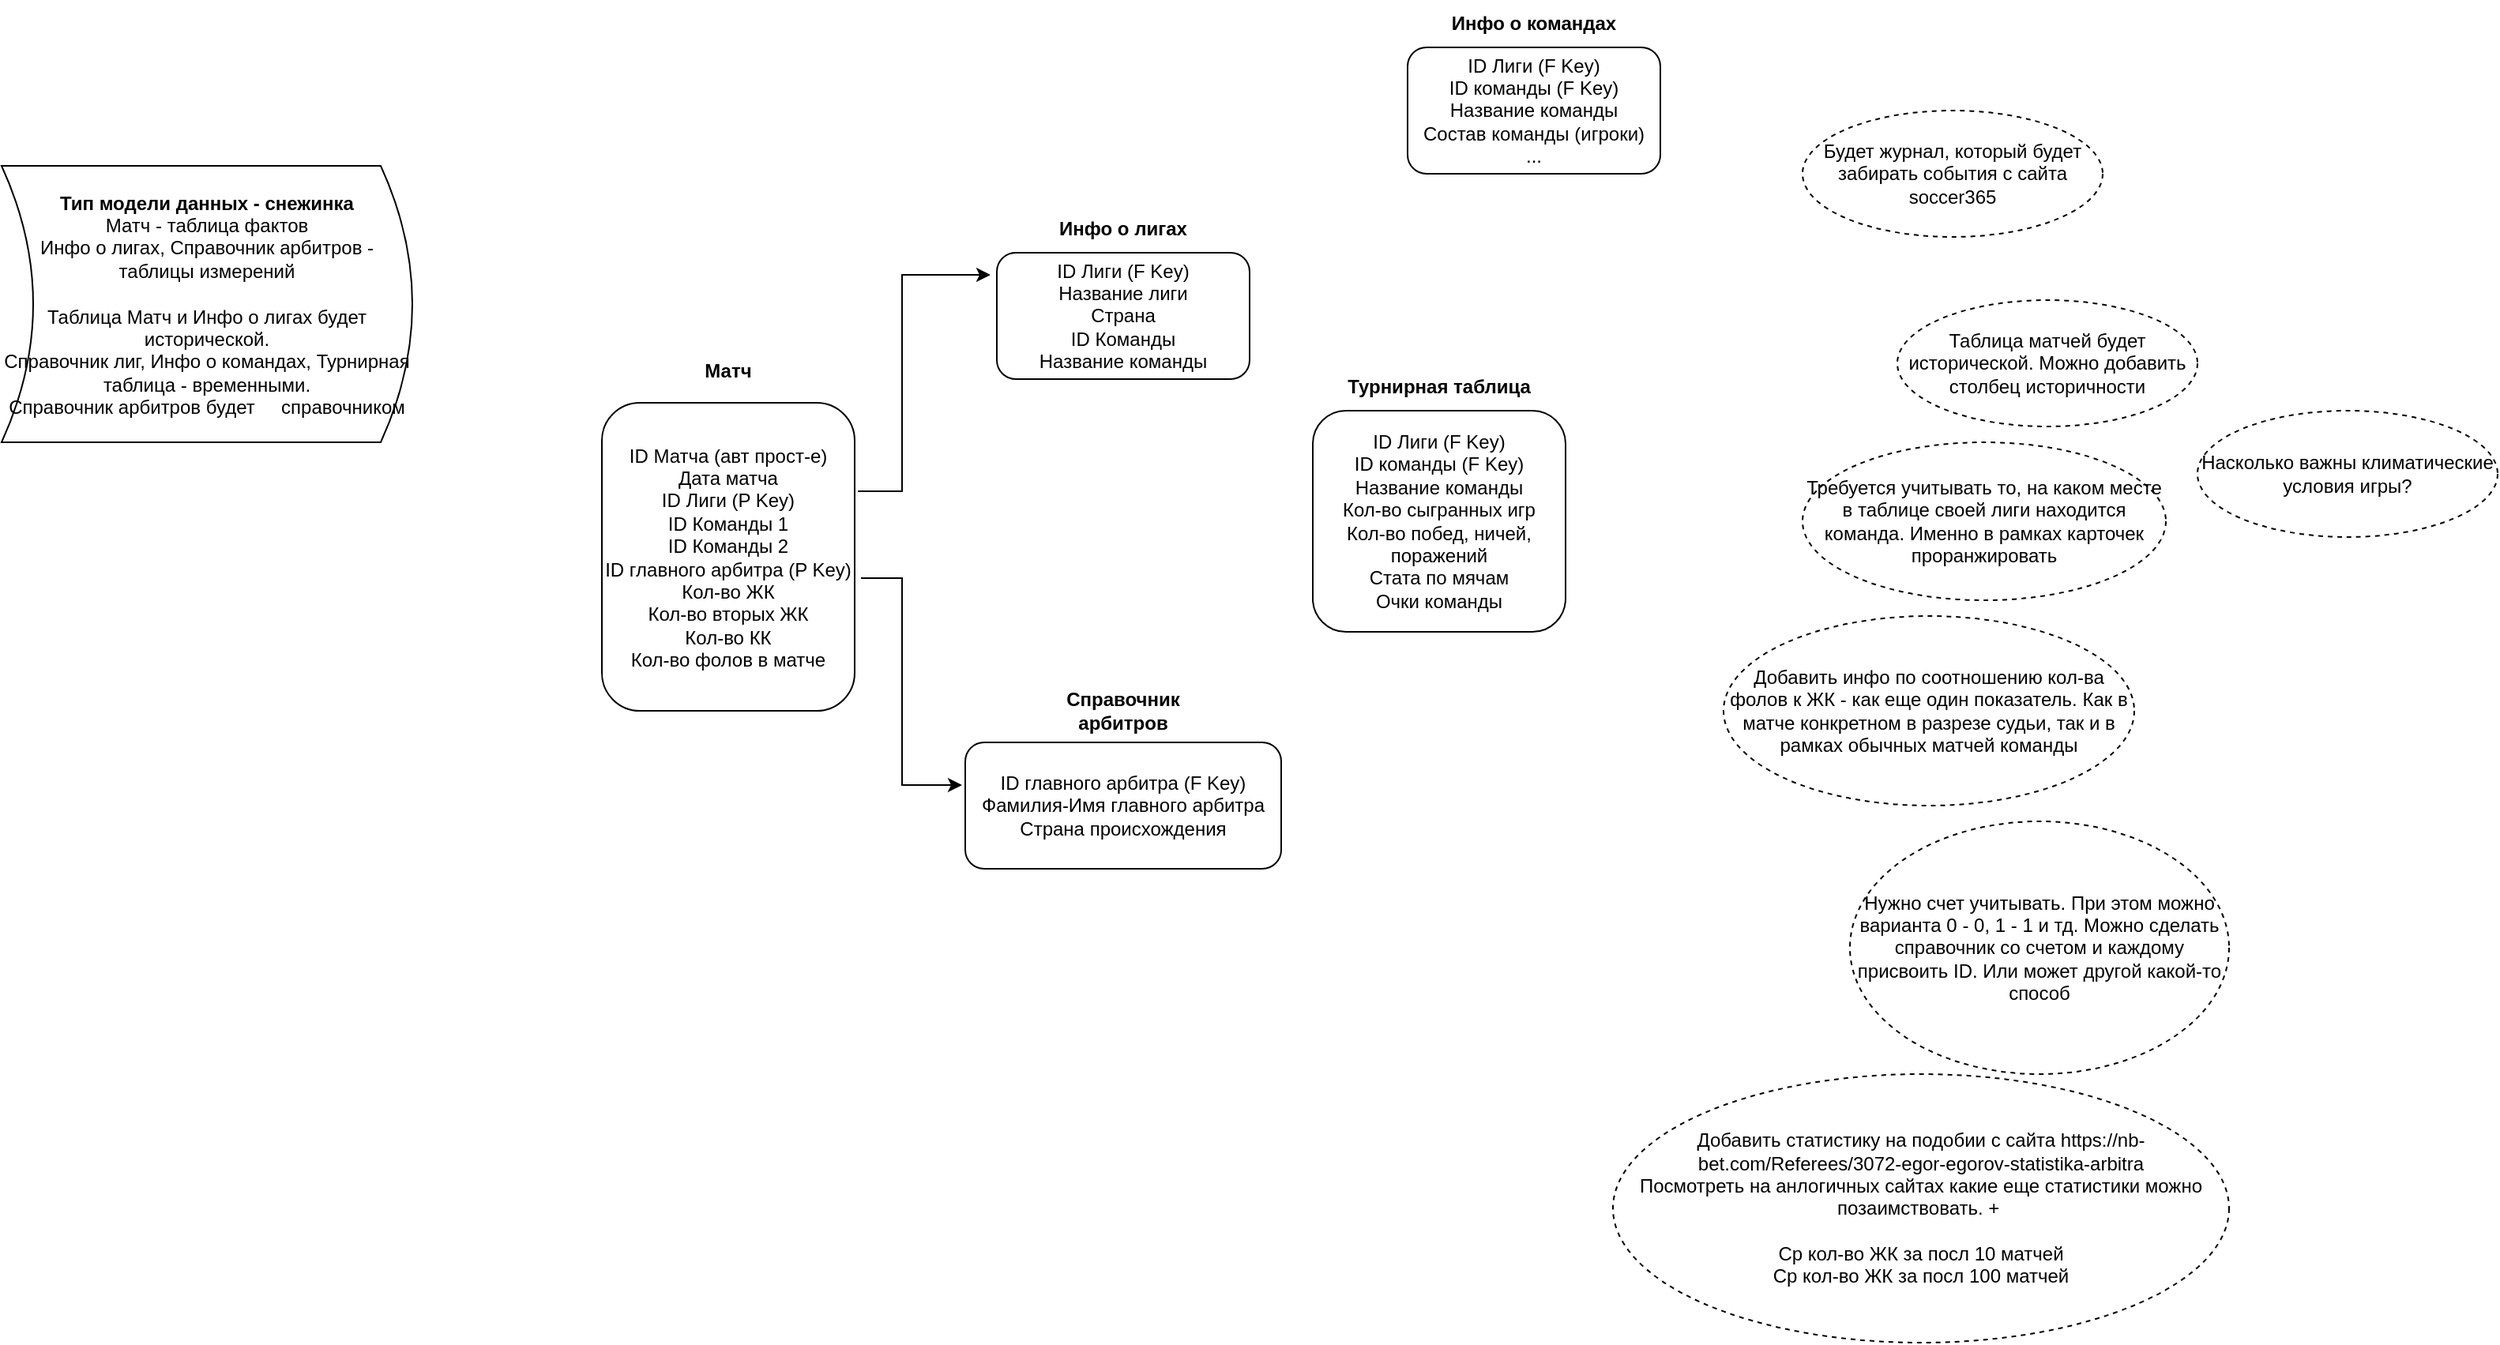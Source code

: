 <mxfile version="26.2.12">
  <diagram name="Page-1" id="zsPMJA2jM5UGm9Cd-OFp">
    <mxGraphModel dx="1428" dy="718" grid="1" gridSize="10" guides="1" tooltips="1" connect="1" arrows="1" fold="1" page="1" pageScale="1" pageWidth="850" pageHeight="1100" math="0" shadow="0">
      <root>
        <mxCell id="0" />
        <mxCell id="1" parent="0" />
        <mxCell id="R8fwzc4NF9d5jHF825gl-1" value="&lt;div&gt;ID Матча (авт прост-е)&lt;/div&gt;&lt;div&gt;&lt;span style=&quot;background-color: transparent; color: light-dark(rgb(0, 0, 0), rgb(255, 255, 255));&quot;&gt;Дата матча&lt;/span&gt;&lt;/div&gt;&lt;div&gt;ID Лиги&lt;span style=&quot;background-color: transparent; color: light-dark(rgb(0, 0, 0), rgb(255, 255, 255));&quot;&gt;&amp;nbsp;&lt;/span&gt;&lt;span style=&quot;background-color: transparent; color: light-dark(rgb(0, 0, 0), rgb(255, 255, 255));&quot;&gt;(P Key)&lt;/span&gt;&lt;/div&gt;ID Команды 1&lt;div&gt;&lt;div&gt;ID Команды 2&lt;/div&gt;&lt;div&gt;ID главного арбитра&lt;span style=&quot;background-color: transparent; color: light-dark(rgb(0, 0, 0), rgb(255, 255, 255));&quot;&gt;&amp;nbsp;&lt;/span&gt;&lt;span style=&quot;background-color: transparent; color: light-dark(rgb(0, 0, 0), rgb(255, 255, 255));&quot;&gt;(P Key)&lt;/span&gt;&lt;/div&gt;&lt;/div&gt;&lt;div&gt;&lt;div&gt;Кол-во ЖК&lt;/div&gt;&lt;div&gt;Кол-во вторых ЖК&lt;/div&gt;&lt;div&gt;Кол-во КК&lt;/div&gt;&lt;div&gt;Кол-во фолов в матче&lt;/div&gt;&lt;/div&gt;" style="rounded=1;whiteSpace=wrap;html=1;" parent="1" vertex="1">
          <mxGeometry x="410" y="355" width="160" height="195" as="geometry" />
        </mxCell>
        <mxCell id="R8fwzc4NF9d5jHF825gl-2" value="Матч" style="text;html=1;align=center;verticalAlign=middle;whiteSpace=wrap;rounded=0;fontStyle=1" parent="1" vertex="1">
          <mxGeometry x="430" y="320" width="120" height="30" as="geometry" />
        </mxCell>
        <mxCell id="R8fwzc4NF9d5jHF825gl-3" value="&lt;div&gt;ID главного арбитра&lt;span style=&quot;background-color: transparent; color: light-dark(rgb(0, 0, 0), rgb(255, 255, 255));&quot;&gt;&amp;nbsp;&lt;/span&gt;&lt;span style=&quot;background-color: transparent; color: light-dark(rgb(0, 0, 0), rgb(255, 255, 255));&quot;&gt;(F Key)&lt;/span&gt;&lt;/div&gt;&lt;div&gt;Фамилия-Имя главного арбитра&lt;/div&gt;&lt;div&gt;Страна происхождения&lt;/div&gt;" style="rounded=1;whiteSpace=wrap;html=1;" parent="1" vertex="1">
          <mxGeometry x="640" y="570" width="200" height="80" as="geometry" />
        </mxCell>
        <mxCell id="R8fwzc4NF9d5jHF825gl-4" value="Справочник арбитров" style="text;html=1;align=center;verticalAlign=middle;whiteSpace=wrap;rounded=0;fontStyle=1" parent="1" vertex="1">
          <mxGeometry x="680" y="535" width="120" height="30" as="geometry" />
        </mxCell>
        <mxCell id="R8fwzc4NF9d5jHF825gl-5" value="Добавить инфо по соотношению кол-ва фолов к ЖК - как еще один показатель. Как в матче конкретном в разрезе судьи, так и в рамках обычных матчей команды" style="ellipse;whiteSpace=wrap;html=1;align=center;dashed=1;" parent="1" vertex="1">
          <mxGeometry x="1120" y="490" width="260" height="120" as="geometry" />
        </mxCell>
        <mxCell id="YenB-Bxz-LfcBRluay5c-1" value="ID Лиги (F Key)&lt;div&gt;Название лиги&lt;/div&gt;&lt;div&gt;Страна&lt;/div&gt;&lt;div&gt;ID Команды&lt;/div&gt;&lt;div&gt;Название команды&lt;/div&gt;" style="rounded=1;whiteSpace=wrap;html=1;" parent="1" vertex="1">
          <mxGeometry x="660" y="260" width="160" height="80" as="geometry" />
        </mxCell>
        <mxCell id="YenB-Bxz-LfcBRluay5c-2" value="Инфо о лигах" style="text;html=1;align=center;verticalAlign=middle;whiteSpace=wrap;rounded=0;fontStyle=1" parent="1" vertex="1">
          <mxGeometry x="680" y="230" width="120" height="30" as="geometry" />
        </mxCell>
        <mxCell id="YenB-Bxz-LfcBRluay5c-3" value="Таблица матчей будет исторической. Можно добавить столбец историчности" style="ellipse;whiteSpace=wrap;html=1;align=center;dashed=1;" parent="1" vertex="1">
          <mxGeometry x="1230" y="290" width="190" height="80" as="geometry" />
        </mxCell>
        <mxCell id="YenB-Bxz-LfcBRluay5c-4" value="Требуется учитывать то, на каком месте в таблице своей лиги находится команда. Именно в рамках карточек проранжировать" style="ellipse;whiteSpace=wrap;html=1;align=center;dashed=1;" parent="1" vertex="1">
          <mxGeometry x="1170" y="380" width="230" height="100" as="geometry" />
        </mxCell>
        <mxCell id="YenB-Bxz-LfcBRluay5c-5" value="Нужно счет учитывать. При этом можно варианта 0 - 0, 1 - 1 и тд. Можно сделать справочник со счетом и каждому присвоить ID. Или может другой какой-то способ" style="ellipse;whiteSpace=wrap;html=1;align=center;dashed=1;" parent="1" vertex="1">
          <mxGeometry x="1200" y="620" width="240" height="160" as="geometry" />
        </mxCell>
        <mxCell id="c-9kAA1nZPkHtdZaTcqD-1" value="Добавить статистику на подобии с сайта&amp;nbsp;https://nb-bet.com/Referees/3072-egor-egorov-statistika-arbitra&lt;div&gt;Посмотреть на анлогичных сайтах какие еще статистики можно позаимствовать. +&amp;nbsp;&lt;/div&gt;&lt;div&gt;&lt;br class=&quot;Apple-interchange-newline&quot;&gt;Ср кол-во ЖК за посл 10 матчей&lt;/div&gt;&lt;div&gt;Ср кол-во ЖК за посл 100 матчей&lt;/div&gt;" style="ellipse;whiteSpace=wrap;html=1;align=center;dashed=1;" parent="1" vertex="1">
          <mxGeometry x="1050" y="780" width="390" height="170" as="geometry" />
        </mxCell>
        <mxCell id="c-9kAA1nZPkHtdZaTcqD-2" value="Насколько важны климатические условия игры?" style="ellipse;whiteSpace=wrap;html=1;align=center;dashed=1;" parent="1" vertex="1">
          <mxGeometry x="1420" y="360" width="190" height="80" as="geometry" />
        </mxCell>
        <mxCell id="c-9kAA1nZPkHtdZaTcqD-3" value="ID Лиги (F Key)&lt;div&gt;ID команды&lt;span style=&quot;background-color: transparent; color: light-dark(rgb(0, 0, 0), rgb(255, 255, 255));&quot;&gt;&amp;nbsp;&lt;/span&gt;&lt;span style=&quot;background-color: transparent; color: light-dark(rgb(0, 0, 0), rgb(255, 255, 255));&quot;&gt;(F Key)&lt;/span&gt;&lt;/div&gt;&lt;div&gt;Название команды&lt;/div&gt;&lt;div&gt;Кол-во сыгранных&amp;nbsp;&lt;span style=&quot;background-color: transparent; color: light-dark(rgb(0, 0, 0), rgb(255, 255, 255));&quot;&gt;игр&lt;/span&gt;&lt;/div&gt;&lt;div&gt;Кол-во побед, ничей, поражений&lt;/div&gt;&lt;div&gt;Стата по мячам&lt;/div&gt;&lt;div&gt;Очки команды&lt;/div&gt;" style="rounded=1;whiteSpace=wrap;html=1;" parent="1" vertex="1">
          <mxGeometry x="860" y="360" width="160" height="140" as="geometry" />
        </mxCell>
        <mxCell id="c-9kAA1nZPkHtdZaTcqD-4" value="Турнирная таблица" style="text;html=1;align=center;verticalAlign=middle;whiteSpace=wrap;rounded=0;fontStyle=1" parent="1" vertex="1">
          <mxGeometry x="880" y="330" width="120" height="30" as="geometry" />
        </mxCell>
        <mxCell id="c-9kAA1nZPkHtdZaTcqD-7" value="&lt;div&gt;&lt;b&gt;Тип модели данных - снежинка&lt;/b&gt;&lt;/div&gt;Матч - таблица фактов&lt;div&gt;Инфо о лигах, Справочник арбитров - таблицы измерений&lt;/div&gt;&lt;div&gt;&lt;br&gt;&lt;/div&gt;&lt;div&gt;Таблица Матч и Инфо о лигах будет исторической.&lt;br&gt;Справочник лиг, Инфо о командах, Турнирная таблица - временными.&lt;/div&gt;&lt;div&gt;Справочник арбитров будет&amp;nbsp; &amp;nbsp; &amp;nbsp;справочником&lt;/div&gt;" style="shape=dataStorage;whiteSpace=wrap;html=1;fixedSize=1;direction=west;" parent="1" vertex="1">
          <mxGeometry x="30" y="205" width="260" height="175" as="geometry" />
        </mxCell>
        <mxCell id="c-9kAA1nZPkHtdZaTcqD-12" value="" style="endArrow=classic;html=1;rounded=0;exitX=1.013;exitY=0.287;exitDx=0;exitDy=0;exitPerimeter=0;entryX=-0.025;entryY=0.175;entryDx=0;entryDy=0;entryPerimeter=0;" parent="1" source="R8fwzc4NF9d5jHF825gl-1" target="YenB-Bxz-LfcBRluay5c-1" edge="1">
          <mxGeometry width="50" height="50" relative="1" as="geometry">
            <mxPoint x="690" y="410" as="sourcePoint" />
            <mxPoint x="740" y="360" as="targetPoint" />
            <Array as="points">
              <mxPoint x="600" y="411" />
              <mxPoint x="600" y="274" />
            </Array>
          </mxGeometry>
        </mxCell>
        <mxCell id="c-9kAA1nZPkHtdZaTcqD-13" value="" style="endArrow=classic;html=1;rounded=0;exitX=1.025;exitY=0.569;exitDx=0;exitDy=0;exitPerimeter=0;entryX=-0.01;entryY=0.338;entryDx=0;entryDy=0;entryPerimeter=0;" parent="1" source="R8fwzc4NF9d5jHF825gl-1" target="R8fwzc4NF9d5jHF825gl-3" edge="1">
          <mxGeometry width="50" height="50" relative="1" as="geometry">
            <mxPoint x="690" y="410" as="sourcePoint" />
            <mxPoint x="740" y="360" as="targetPoint" />
            <Array as="points">
              <mxPoint x="600" y="466" />
              <mxPoint x="600" y="597" />
            </Array>
          </mxGeometry>
        </mxCell>
        <mxCell id="c-9kAA1nZPkHtdZaTcqD-14" value="ID Лиги (F Key)&lt;div&gt;ID команды&lt;span style=&quot;background-color: transparent; color: light-dark(rgb(0, 0, 0), rgb(255, 255, 255));&quot;&gt;&amp;nbsp;&lt;/span&gt;&lt;span style=&quot;background-color: transparent; color: light-dark(rgb(0, 0, 0), rgb(255, 255, 255));&quot;&gt;(F Key)&lt;/span&gt;&lt;/div&gt;&lt;div&gt;Название команды&lt;/div&gt;&lt;div&gt;Состав команды (игроки)&lt;/div&gt;&lt;div&gt;...&lt;/div&gt;" style="rounded=1;whiteSpace=wrap;html=1;" parent="1" vertex="1">
          <mxGeometry x="920" y="130" width="160" height="80" as="geometry" />
        </mxCell>
        <mxCell id="c-9kAA1nZPkHtdZaTcqD-15" value="Инфо о командах" style="text;html=1;align=center;verticalAlign=middle;whiteSpace=wrap;rounded=0;fontStyle=1" parent="1" vertex="1">
          <mxGeometry x="940" y="100" width="120" height="30" as="geometry" />
        </mxCell>
        <mxCell id="52egx1bUjx6tZjFh9VGt-1" value="Будет журнал, который будет забирать события с сайта soccer365" style="ellipse;whiteSpace=wrap;html=1;align=center;dashed=1;" vertex="1" parent="1">
          <mxGeometry x="1170" y="170" width="190" height="80" as="geometry" />
        </mxCell>
      </root>
    </mxGraphModel>
  </diagram>
</mxfile>
